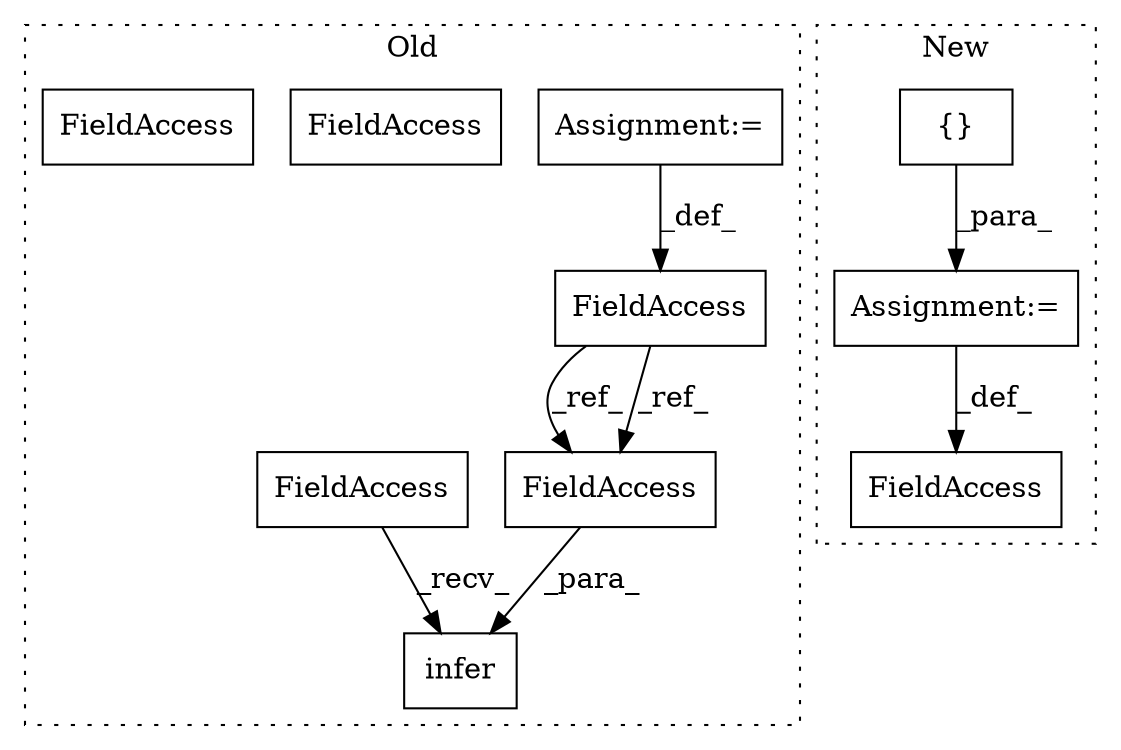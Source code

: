digraph G {
subgraph cluster0 {
1 [label="infer" a="32" s="1682,1692" l="6,1" shape="box"];
3 [label="Assignment:=" a="7" s="1628" l="1" shape="box"];
5 [label="FieldAccess" a="22" s="1688" l="4" shape="box"];
6 [label="FieldAccess" a="22" s="1624" l="4" shape="box"];
8 [label="FieldAccess" a="22" s="1672" l="9" shape="box"];
9 [label="FieldAccess" a="22" s="1672" l="9" shape="box"];
10 [label="FieldAccess" a="22" s="1688" l="4" shape="box"];
label = "Old";
style="dotted";
}
subgraph cluster1 {
2 [label="{}" a="4" s="3595,3743" l="1,1" shape="box"];
4 [label="Assignment:=" a="7" s="3773,3844" l="57,2" shape="box"];
7 [label="FieldAccess" a="22" s="3979" l="11" shape="box"];
label = "New";
style="dotted";
}
2 -> 4 [label="_para_"];
3 -> 6 [label="_def_"];
4 -> 7 [label="_def_"];
6 -> 10 [label="_ref_"];
6 -> 10 [label="_ref_"];
9 -> 1 [label="_recv_"];
10 -> 1 [label="_para_"];
}